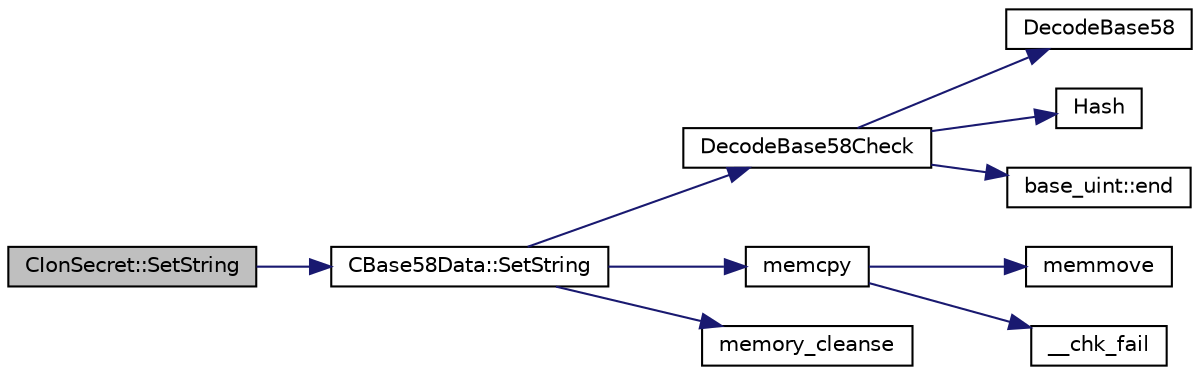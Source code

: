 digraph "CIonSecret::SetString"
{
  edge [fontname="Helvetica",fontsize="10",labelfontname="Helvetica",labelfontsize="10"];
  node [fontname="Helvetica",fontsize="10",shape=record];
  rankdir="LR";
  Node182 [label="CIonSecret::SetString",height=0.2,width=0.4,color="black", fillcolor="grey75", style="filled", fontcolor="black"];
  Node182 -> Node183 [color="midnightblue",fontsize="10",style="solid",fontname="Helvetica"];
  Node183 [label="CBase58Data::SetString",height=0.2,width=0.4,color="black", fillcolor="white", style="filled",URL="$d2/d08/class_c_base58_data.html#a250fa3bc97d03c7d87de5485c8b49b57"];
  Node183 -> Node184 [color="midnightblue",fontsize="10",style="solid",fontname="Helvetica"];
  Node184 [label="DecodeBase58Check",height=0.2,width=0.4,color="black", fillcolor="white", style="filled",URL="$db/d9c/base58_8cpp.html#ae2dc7ad63e243509e0871ec4a5890678",tooltip="Decode a base58-encoded string (psz) that includes a checksum into a byte vector (vchRet), return true if decoding is successful. "];
  Node184 -> Node185 [color="midnightblue",fontsize="10",style="solid",fontname="Helvetica"];
  Node185 [label="DecodeBase58",height=0.2,width=0.4,color="black", fillcolor="white", style="filled",URL="$db/d9c/base58_8cpp.html#a0f74d1d6e7e982cad4b0e538acea4538",tooltip="Decode a base58-encoded string (psz) into a byte vector (vchRet). "];
  Node184 -> Node186 [color="midnightblue",fontsize="10",style="solid",fontname="Helvetica"];
  Node186 [label="Hash",height=0.2,width=0.4,color="black", fillcolor="white", style="filled",URL="$db/dfb/hash_8h.html#ab3f6c437460137530d86e09c2c102e99"];
  Node184 -> Node187 [color="midnightblue",fontsize="10",style="solid",fontname="Helvetica"];
  Node187 [label="base_uint::end",height=0.2,width=0.4,color="black", fillcolor="white", style="filled",URL="$da/df7/classbase__uint.html#a76539ef6be800bc02e4038f457a4f74a"];
  Node183 -> Node188 [color="midnightblue",fontsize="10",style="solid",fontname="Helvetica"];
  Node188 [label="memcpy",height=0.2,width=0.4,color="black", fillcolor="white", style="filled",URL="$d5/d9f/glibc__compat_8cpp.html#a0f46826ab0466591e136db24394923cf"];
  Node188 -> Node189 [color="midnightblue",fontsize="10",style="solid",fontname="Helvetica"];
  Node189 [label="memmove",height=0.2,width=0.4,color="black", fillcolor="white", style="filled",URL="$d5/d9f/glibc__compat_8cpp.html#a9778d49e9029dd75bc53ecbbf9f5e9a1"];
  Node188 -> Node190 [color="midnightblue",fontsize="10",style="solid",fontname="Helvetica"];
  Node190 [label="__chk_fail",height=0.2,width=0.4,color="black", fillcolor="white", style="filled",URL="$d5/d9f/glibc__compat_8cpp.html#a424ac71631da5ada2976630ff67051d1"];
  Node183 -> Node191 [color="midnightblue",fontsize="10",style="solid",fontname="Helvetica"];
  Node191 [label="memory_cleanse",height=0.2,width=0.4,color="black", fillcolor="white", style="filled",URL="$da/d37/cleanse_8cpp.html#a5a4afb85dd16ecc1f6019c782db78663"];
}
